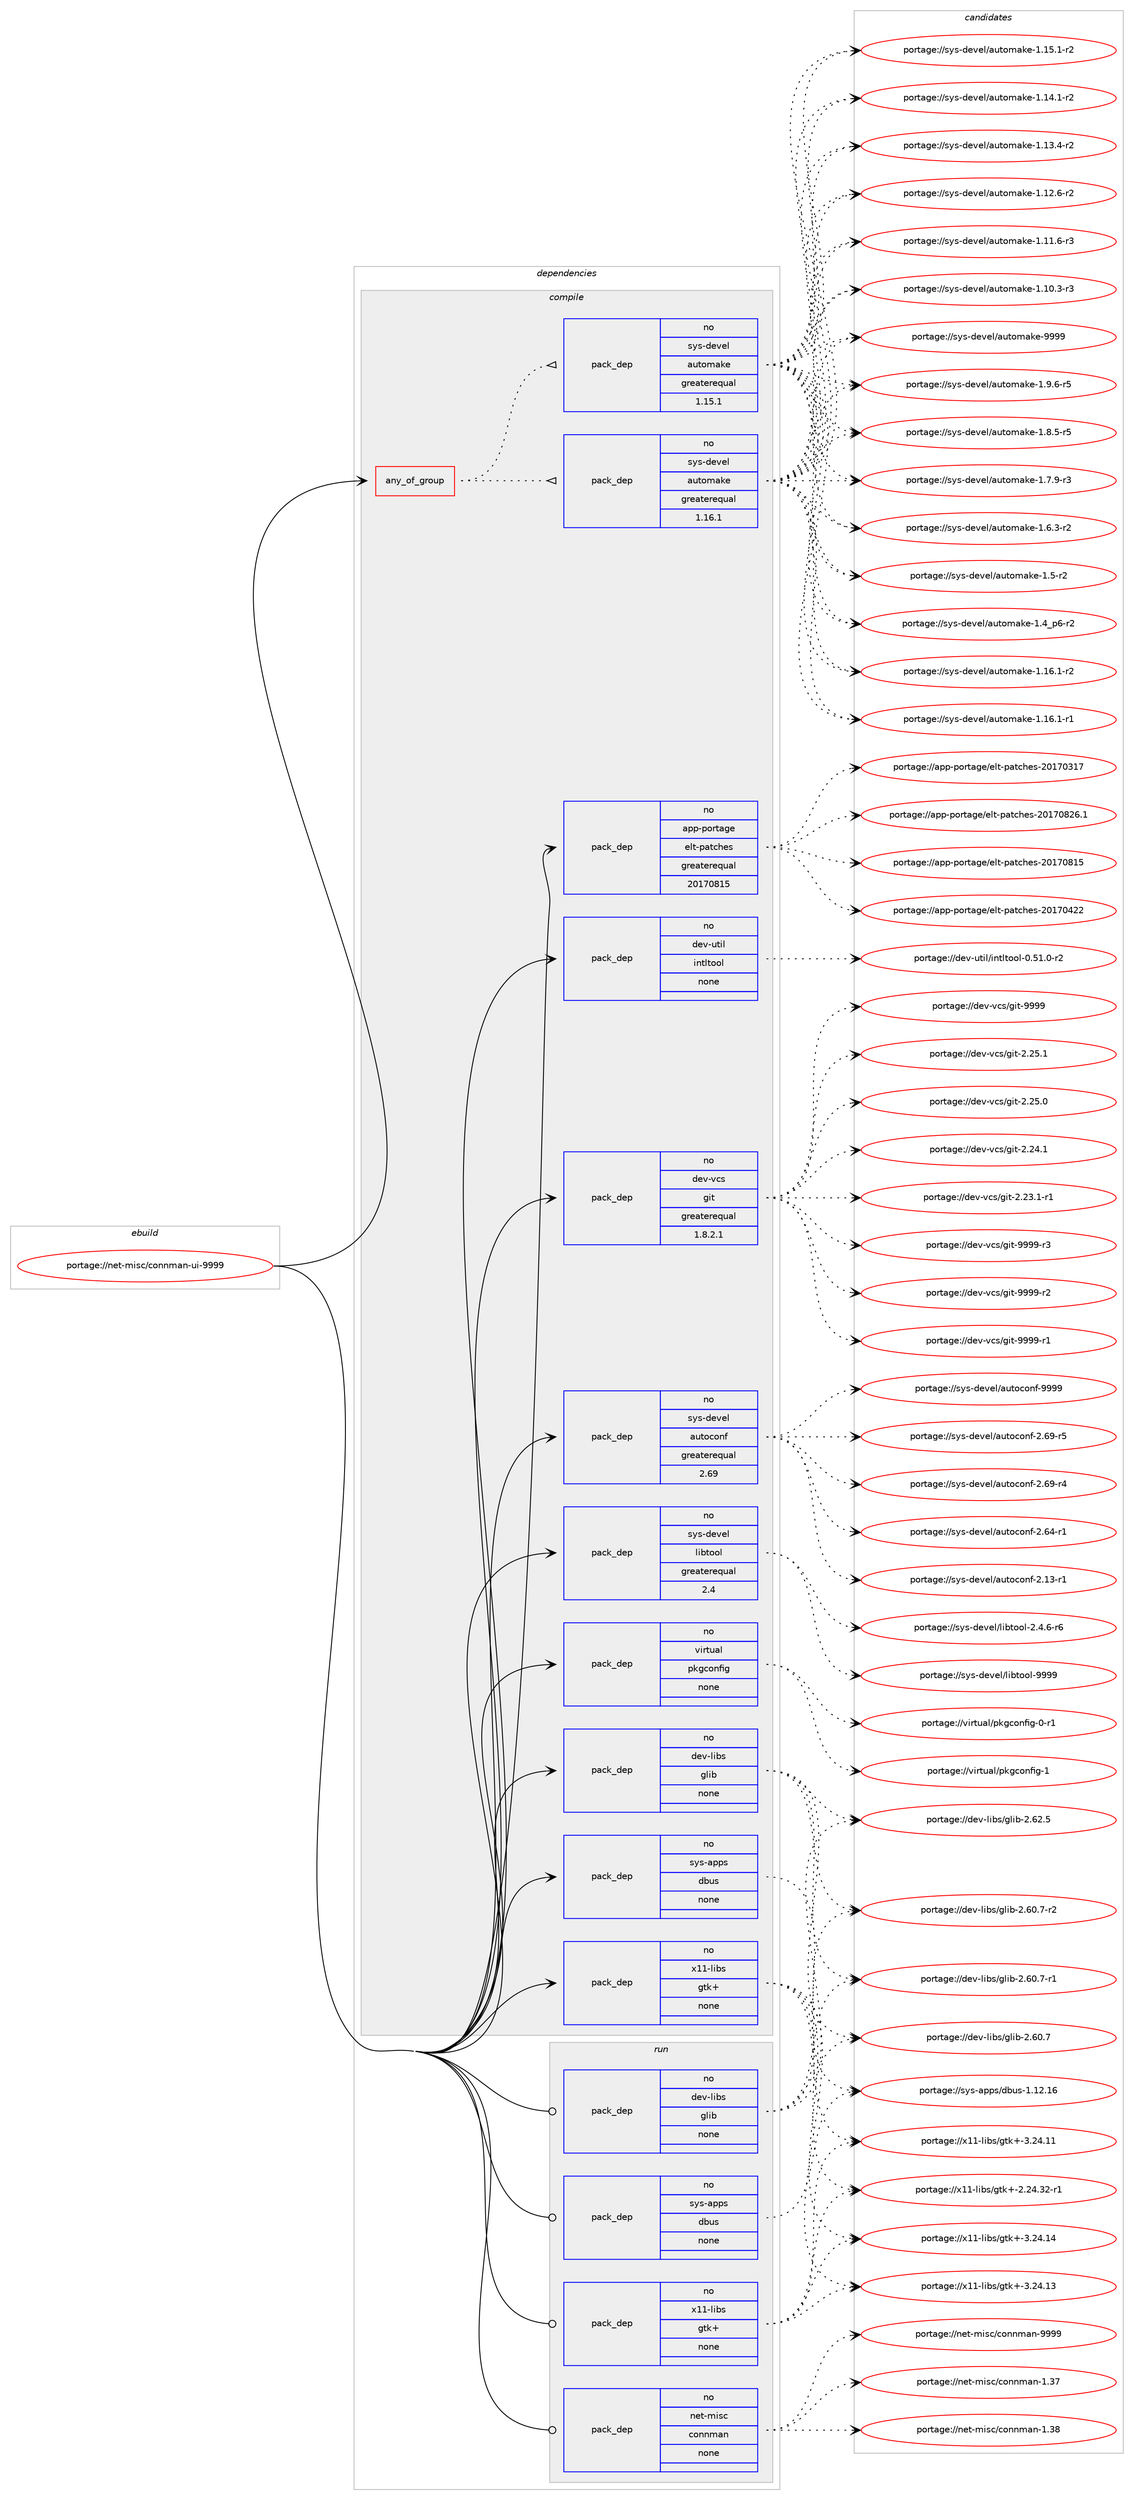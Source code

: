 digraph prolog {

# *************
# Graph options
# *************

newrank=true;
concentrate=true;
compound=true;
graph [rankdir=LR,fontname=Helvetica,fontsize=10,ranksep=1.5];#, ranksep=2.5, nodesep=0.2];
edge  [arrowhead=vee];
node  [fontname=Helvetica,fontsize=10];

# **********
# The ebuild
# **********

subgraph cluster_leftcol {
color=gray;
rank=same;
label=<<i>ebuild</i>>;
id [label="portage://net-misc/connman-ui-9999", color=red, width=4, href="../net-misc/connman-ui-9999.svg"];
}

# ****************
# The dependencies
# ****************

subgraph cluster_midcol {
color=gray;
label=<<i>dependencies</i>>;
subgraph cluster_compile {
fillcolor="#eeeeee";
style=filled;
label=<<i>compile</i>>;
subgraph any1392 {
dependency75731 [label=<<TABLE BORDER="0" CELLBORDER="1" CELLSPACING="0" CELLPADDING="4"><TR><TD CELLPADDING="10">any_of_group</TD></TR></TABLE>>, shape=none, color=red];subgraph pack58747 {
dependency75732 [label=<<TABLE BORDER="0" CELLBORDER="1" CELLSPACING="0" CELLPADDING="4" WIDTH="220"><TR><TD ROWSPAN="6" CELLPADDING="30">pack_dep</TD></TR><TR><TD WIDTH="110">no</TD></TR><TR><TD>sys-devel</TD></TR><TR><TD>automake</TD></TR><TR><TD>greaterequal</TD></TR><TR><TD>1.16.1</TD></TR></TABLE>>, shape=none, color=blue];
}
dependency75731:e -> dependency75732:w [weight=20,style="dotted",arrowhead="oinv"];
subgraph pack58748 {
dependency75733 [label=<<TABLE BORDER="0" CELLBORDER="1" CELLSPACING="0" CELLPADDING="4" WIDTH="220"><TR><TD ROWSPAN="6" CELLPADDING="30">pack_dep</TD></TR><TR><TD WIDTH="110">no</TD></TR><TR><TD>sys-devel</TD></TR><TR><TD>automake</TD></TR><TR><TD>greaterequal</TD></TR><TR><TD>1.15.1</TD></TR></TABLE>>, shape=none, color=blue];
}
dependency75731:e -> dependency75733:w [weight=20,style="dotted",arrowhead="oinv"];
}
id:e -> dependency75731:w [weight=20,style="solid",arrowhead="vee"];
subgraph pack58749 {
dependency75734 [label=<<TABLE BORDER="0" CELLBORDER="1" CELLSPACING="0" CELLPADDING="4" WIDTH="220"><TR><TD ROWSPAN="6" CELLPADDING="30">pack_dep</TD></TR><TR><TD WIDTH="110">no</TD></TR><TR><TD>app-portage</TD></TR><TR><TD>elt-patches</TD></TR><TR><TD>greaterequal</TD></TR><TR><TD>20170815</TD></TR></TABLE>>, shape=none, color=blue];
}
id:e -> dependency75734:w [weight=20,style="solid",arrowhead="vee"];
subgraph pack58750 {
dependency75735 [label=<<TABLE BORDER="0" CELLBORDER="1" CELLSPACING="0" CELLPADDING="4" WIDTH="220"><TR><TD ROWSPAN="6" CELLPADDING="30">pack_dep</TD></TR><TR><TD WIDTH="110">no</TD></TR><TR><TD>dev-libs</TD></TR><TR><TD>glib</TD></TR><TR><TD>none</TD></TR><TR><TD></TD></TR></TABLE>>, shape=none, color=blue];
}
id:e -> dependency75735:w [weight=20,style="solid",arrowhead="vee"];
subgraph pack58751 {
dependency75736 [label=<<TABLE BORDER="0" CELLBORDER="1" CELLSPACING="0" CELLPADDING="4" WIDTH="220"><TR><TD ROWSPAN="6" CELLPADDING="30">pack_dep</TD></TR><TR><TD WIDTH="110">no</TD></TR><TR><TD>dev-util</TD></TR><TR><TD>intltool</TD></TR><TR><TD>none</TD></TR><TR><TD></TD></TR></TABLE>>, shape=none, color=blue];
}
id:e -> dependency75736:w [weight=20,style="solid",arrowhead="vee"];
subgraph pack58752 {
dependency75737 [label=<<TABLE BORDER="0" CELLBORDER="1" CELLSPACING="0" CELLPADDING="4" WIDTH="220"><TR><TD ROWSPAN="6" CELLPADDING="30">pack_dep</TD></TR><TR><TD WIDTH="110">no</TD></TR><TR><TD>dev-vcs</TD></TR><TR><TD>git</TD></TR><TR><TD>greaterequal</TD></TR><TR><TD>1.8.2.1</TD></TR></TABLE>>, shape=none, color=blue];
}
id:e -> dependency75737:w [weight=20,style="solid",arrowhead="vee"];
subgraph pack58753 {
dependency75738 [label=<<TABLE BORDER="0" CELLBORDER="1" CELLSPACING="0" CELLPADDING="4" WIDTH="220"><TR><TD ROWSPAN="6" CELLPADDING="30">pack_dep</TD></TR><TR><TD WIDTH="110">no</TD></TR><TR><TD>sys-apps</TD></TR><TR><TD>dbus</TD></TR><TR><TD>none</TD></TR><TR><TD></TD></TR></TABLE>>, shape=none, color=blue];
}
id:e -> dependency75738:w [weight=20,style="solid",arrowhead="vee"];
subgraph pack58754 {
dependency75739 [label=<<TABLE BORDER="0" CELLBORDER="1" CELLSPACING="0" CELLPADDING="4" WIDTH="220"><TR><TD ROWSPAN="6" CELLPADDING="30">pack_dep</TD></TR><TR><TD WIDTH="110">no</TD></TR><TR><TD>sys-devel</TD></TR><TR><TD>autoconf</TD></TR><TR><TD>greaterequal</TD></TR><TR><TD>2.69</TD></TR></TABLE>>, shape=none, color=blue];
}
id:e -> dependency75739:w [weight=20,style="solid",arrowhead="vee"];
subgraph pack58755 {
dependency75740 [label=<<TABLE BORDER="0" CELLBORDER="1" CELLSPACING="0" CELLPADDING="4" WIDTH="220"><TR><TD ROWSPAN="6" CELLPADDING="30">pack_dep</TD></TR><TR><TD WIDTH="110">no</TD></TR><TR><TD>sys-devel</TD></TR><TR><TD>libtool</TD></TR><TR><TD>greaterequal</TD></TR><TR><TD>2.4</TD></TR></TABLE>>, shape=none, color=blue];
}
id:e -> dependency75740:w [weight=20,style="solid",arrowhead="vee"];
subgraph pack58756 {
dependency75741 [label=<<TABLE BORDER="0" CELLBORDER="1" CELLSPACING="0" CELLPADDING="4" WIDTH="220"><TR><TD ROWSPAN="6" CELLPADDING="30">pack_dep</TD></TR><TR><TD WIDTH="110">no</TD></TR><TR><TD>virtual</TD></TR><TR><TD>pkgconfig</TD></TR><TR><TD>none</TD></TR><TR><TD></TD></TR></TABLE>>, shape=none, color=blue];
}
id:e -> dependency75741:w [weight=20,style="solid",arrowhead="vee"];
subgraph pack58757 {
dependency75742 [label=<<TABLE BORDER="0" CELLBORDER="1" CELLSPACING="0" CELLPADDING="4" WIDTH="220"><TR><TD ROWSPAN="6" CELLPADDING="30">pack_dep</TD></TR><TR><TD WIDTH="110">no</TD></TR><TR><TD>x11-libs</TD></TR><TR><TD>gtk+</TD></TR><TR><TD>none</TD></TR><TR><TD></TD></TR></TABLE>>, shape=none, color=blue];
}
id:e -> dependency75742:w [weight=20,style="solid",arrowhead="vee"];
}
subgraph cluster_compileandrun {
fillcolor="#eeeeee";
style=filled;
label=<<i>compile and run</i>>;
}
subgraph cluster_run {
fillcolor="#eeeeee";
style=filled;
label=<<i>run</i>>;
subgraph pack58758 {
dependency75743 [label=<<TABLE BORDER="0" CELLBORDER="1" CELLSPACING="0" CELLPADDING="4" WIDTH="220"><TR><TD ROWSPAN="6" CELLPADDING="30">pack_dep</TD></TR><TR><TD WIDTH="110">no</TD></TR><TR><TD>dev-libs</TD></TR><TR><TD>glib</TD></TR><TR><TD>none</TD></TR><TR><TD></TD></TR></TABLE>>, shape=none, color=blue];
}
id:e -> dependency75743:w [weight=20,style="solid",arrowhead="odot"];
subgraph pack58759 {
dependency75744 [label=<<TABLE BORDER="0" CELLBORDER="1" CELLSPACING="0" CELLPADDING="4" WIDTH="220"><TR><TD ROWSPAN="6" CELLPADDING="30">pack_dep</TD></TR><TR><TD WIDTH="110">no</TD></TR><TR><TD>net-misc</TD></TR><TR><TD>connman</TD></TR><TR><TD>none</TD></TR><TR><TD></TD></TR></TABLE>>, shape=none, color=blue];
}
id:e -> dependency75744:w [weight=20,style="solid",arrowhead="odot"];
subgraph pack58760 {
dependency75745 [label=<<TABLE BORDER="0" CELLBORDER="1" CELLSPACING="0" CELLPADDING="4" WIDTH="220"><TR><TD ROWSPAN="6" CELLPADDING="30">pack_dep</TD></TR><TR><TD WIDTH="110">no</TD></TR><TR><TD>sys-apps</TD></TR><TR><TD>dbus</TD></TR><TR><TD>none</TD></TR><TR><TD></TD></TR></TABLE>>, shape=none, color=blue];
}
id:e -> dependency75745:w [weight=20,style="solid",arrowhead="odot"];
subgraph pack58761 {
dependency75746 [label=<<TABLE BORDER="0" CELLBORDER="1" CELLSPACING="0" CELLPADDING="4" WIDTH="220"><TR><TD ROWSPAN="6" CELLPADDING="30">pack_dep</TD></TR><TR><TD WIDTH="110">no</TD></TR><TR><TD>x11-libs</TD></TR><TR><TD>gtk+</TD></TR><TR><TD>none</TD></TR><TR><TD></TD></TR></TABLE>>, shape=none, color=blue];
}
id:e -> dependency75746:w [weight=20,style="solid",arrowhead="odot"];
}
}

# **************
# The candidates
# **************

subgraph cluster_choices {
rank=same;
color=gray;
label=<<i>candidates</i>>;

subgraph choice58747 {
color=black;
nodesep=1;
choice115121115451001011181011084797117116111109971071014557575757 [label="portage://sys-devel/automake-9999", color=red, width=4,href="../sys-devel/automake-9999.svg"];
choice115121115451001011181011084797117116111109971071014549465746544511453 [label="portage://sys-devel/automake-1.9.6-r5", color=red, width=4,href="../sys-devel/automake-1.9.6-r5.svg"];
choice115121115451001011181011084797117116111109971071014549465646534511453 [label="portage://sys-devel/automake-1.8.5-r5", color=red, width=4,href="../sys-devel/automake-1.8.5-r5.svg"];
choice115121115451001011181011084797117116111109971071014549465546574511451 [label="portage://sys-devel/automake-1.7.9-r3", color=red, width=4,href="../sys-devel/automake-1.7.9-r3.svg"];
choice115121115451001011181011084797117116111109971071014549465446514511450 [label="portage://sys-devel/automake-1.6.3-r2", color=red, width=4,href="../sys-devel/automake-1.6.3-r2.svg"];
choice11512111545100101118101108479711711611110997107101454946534511450 [label="portage://sys-devel/automake-1.5-r2", color=red, width=4,href="../sys-devel/automake-1.5-r2.svg"];
choice115121115451001011181011084797117116111109971071014549465295112544511450 [label="portage://sys-devel/automake-1.4_p6-r2", color=red, width=4,href="../sys-devel/automake-1.4_p6-r2.svg"];
choice11512111545100101118101108479711711611110997107101454946495446494511450 [label="portage://sys-devel/automake-1.16.1-r2", color=red, width=4,href="../sys-devel/automake-1.16.1-r2.svg"];
choice11512111545100101118101108479711711611110997107101454946495446494511449 [label="portage://sys-devel/automake-1.16.1-r1", color=red, width=4,href="../sys-devel/automake-1.16.1-r1.svg"];
choice11512111545100101118101108479711711611110997107101454946495346494511450 [label="portage://sys-devel/automake-1.15.1-r2", color=red, width=4,href="../sys-devel/automake-1.15.1-r2.svg"];
choice11512111545100101118101108479711711611110997107101454946495246494511450 [label="portage://sys-devel/automake-1.14.1-r2", color=red, width=4,href="../sys-devel/automake-1.14.1-r2.svg"];
choice11512111545100101118101108479711711611110997107101454946495146524511450 [label="portage://sys-devel/automake-1.13.4-r2", color=red, width=4,href="../sys-devel/automake-1.13.4-r2.svg"];
choice11512111545100101118101108479711711611110997107101454946495046544511450 [label="portage://sys-devel/automake-1.12.6-r2", color=red, width=4,href="../sys-devel/automake-1.12.6-r2.svg"];
choice11512111545100101118101108479711711611110997107101454946494946544511451 [label="portage://sys-devel/automake-1.11.6-r3", color=red, width=4,href="../sys-devel/automake-1.11.6-r3.svg"];
choice11512111545100101118101108479711711611110997107101454946494846514511451 [label="portage://sys-devel/automake-1.10.3-r3", color=red, width=4,href="../sys-devel/automake-1.10.3-r3.svg"];
dependency75732:e -> choice115121115451001011181011084797117116111109971071014557575757:w [style=dotted,weight="100"];
dependency75732:e -> choice115121115451001011181011084797117116111109971071014549465746544511453:w [style=dotted,weight="100"];
dependency75732:e -> choice115121115451001011181011084797117116111109971071014549465646534511453:w [style=dotted,weight="100"];
dependency75732:e -> choice115121115451001011181011084797117116111109971071014549465546574511451:w [style=dotted,weight="100"];
dependency75732:e -> choice115121115451001011181011084797117116111109971071014549465446514511450:w [style=dotted,weight="100"];
dependency75732:e -> choice11512111545100101118101108479711711611110997107101454946534511450:w [style=dotted,weight="100"];
dependency75732:e -> choice115121115451001011181011084797117116111109971071014549465295112544511450:w [style=dotted,weight="100"];
dependency75732:e -> choice11512111545100101118101108479711711611110997107101454946495446494511450:w [style=dotted,weight="100"];
dependency75732:e -> choice11512111545100101118101108479711711611110997107101454946495446494511449:w [style=dotted,weight="100"];
dependency75732:e -> choice11512111545100101118101108479711711611110997107101454946495346494511450:w [style=dotted,weight="100"];
dependency75732:e -> choice11512111545100101118101108479711711611110997107101454946495246494511450:w [style=dotted,weight="100"];
dependency75732:e -> choice11512111545100101118101108479711711611110997107101454946495146524511450:w [style=dotted,weight="100"];
dependency75732:e -> choice11512111545100101118101108479711711611110997107101454946495046544511450:w [style=dotted,weight="100"];
dependency75732:e -> choice11512111545100101118101108479711711611110997107101454946494946544511451:w [style=dotted,weight="100"];
dependency75732:e -> choice11512111545100101118101108479711711611110997107101454946494846514511451:w [style=dotted,weight="100"];
}
subgraph choice58748 {
color=black;
nodesep=1;
choice115121115451001011181011084797117116111109971071014557575757 [label="portage://sys-devel/automake-9999", color=red, width=4,href="../sys-devel/automake-9999.svg"];
choice115121115451001011181011084797117116111109971071014549465746544511453 [label="portage://sys-devel/automake-1.9.6-r5", color=red, width=4,href="../sys-devel/automake-1.9.6-r5.svg"];
choice115121115451001011181011084797117116111109971071014549465646534511453 [label="portage://sys-devel/automake-1.8.5-r5", color=red, width=4,href="../sys-devel/automake-1.8.5-r5.svg"];
choice115121115451001011181011084797117116111109971071014549465546574511451 [label="portage://sys-devel/automake-1.7.9-r3", color=red, width=4,href="../sys-devel/automake-1.7.9-r3.svg"];
choice115121115451001011181011084797117116111109971071014549465446514511450 [label="portage://sys-devel/automake-1.6.3-r2", color=red, width=4,href="../sys-devel/automake-1.6.3-r2.svg"];
choice11512111545100101118101108479711711611110997107101454946534511450 [label="portage://sys-devel/automake-1.5-r2", color=red, width=4,href="../sys-devel/automake-1.5-r2.svg"];
choice115121115451001011181011084797117116111109971071014549465295112544511450 [label="portage://sys-devel/automake-1.4_p6-r2", color=red, width=4,href="../sys-devel/automake-1.4_p6-r2.svg"];
choice11512111545100101118101108479711711611110997107101454946495446494511450 [label="portage://sys-devel/automake-1.16.1-r2", color=red, width=4,href="../sys-devel/automake-1.16.1-r2.svg"];
choice11512111545100101118101108479711711611110997107101454946495446494511449 [label="portage://sys-devel/automake-1.16.1-r1", color=red, width=4,href="../sys-devel/automake-1.16.1-r1.svg"];
choice11512111545100101118101108479711711611110997107101454946495346494511450 [label="portage://sys-devel/automake-1.15.1-r2", color=red, width=4,href="../sys-devel/automake-1.15.1-r2.svg"];
choice11512111545100101118101108479711711611110997107101454946495246494511450 [label="portage://sys-devel/automake-1.14.1-r2", color=red, width=4,href="../sys-devel/automake-1.14.1-r2.svg"];
choice11512111545100101118101108479711711611110997107101454946495146524511450 [label="portage://sys-devel/automake-1.13.4-r2", color=red, width=4,href="../sys-devel/automake-1.13.4-r2.svg"];
choice11512111545100101118101108479711711611110997107101454946495046544511450 [label="portage://sys-devel/automake-1.12.6-r2", color=red, width=4,href="../sys-devel/automake-1.12.6-r2.svg"];
choice11512111545100101118101108479711711611110997107101454946494946544511451 [label="portage://sys-devel/automake-1.11.6-r3", color=red, width=4,href="../sys-devel/automake-1.11.6-r3.svg"];
choice11512111545100101118101108479711711611110997107101454946494846514511451 [label="portage://sys-devel/automake-1.10.3-r3", color=red, width=4,href="../sys-devel/automake-1.10.3-r3.svg"];
dependency75733:e -> choice115121115451001011181011084797117116111109971071014557575757:w [style=dotted,weight="100"];
dependency75733:e -> choice115121115451001011181011084797117116111109971071014549465746544511453:w [style=dotted,weight="100"];
dependency75733:e -> choice115121115451001011181011084797117116111109971071014549465646534511453:w [style=dotted,weight="100"];
dependency75733:e -> choice115121115451001011181011084797117116111109971071014549465546574511451:w [style=dotted,weight="100"];
dependency75733:e -> choice115121115451001011181011084797117116111109971071014549465446514511450:w [style=dotted,weight="100"];
dependency75733:e -> choice11512111545100101118101108479711711611110997107101454946534511450:w [style=dotted,weight="100"];
dependency75733:e -> choice115121115451001011181011084797117116111109971071014549465295112544511450:w [style=dotted,weight="100"];
dependency75733:e -> choice11512111545100101118101108479711711611110997107101454946495446494511450:w [style=dotted,weight="100"];
dependency75733:e -> choice11512111545100101118101108479711711611110997107101454946495446494511449:w [style=dotted,weight="100"];
dependency75733:e -> choice11512111545100101118101108479711711611110997107101454946495346494511450:w [style=dotted,weight="100"];
dependency75733:e -> choice11512111545100101118101108479711711611110997107101454946495246494511450:w [style=dotted,weight="100"];
dependency75733:e -> choice11512111545100101118101108479711711611110997107101454946495146524511450:w [style=dotted,weight="100"];
dependency75733:e -> choice11512111545100101118101108479711711611110997107101454946495046544511450:w [style=dotted,weight="100"];
dependency75733:e -> choice11512111545100101118101108479711711611110997107101454946494946544511451:w [style=dotted,weight="100"];
dependency75733:e -> choice11512111545100101118101108479711711611110997107101454946494846514511451:w [style=dotted,weight="100"];
}
subgraph choice58749 {
color=black;
nodesep=1;
choice971121124511211111411697103101471011081164511297116991041011154550484955485650544649 [label="portage://app-portage/elt-patches-20170826.1", color=red, width=4,href="../app-portage/elt-patches-20170826.1.svg"];
choice97112112451121111141169710310147101108116451129711699104101115455048495548564953 [label="portage://app-portage/elt-patches-20170815", color=red, width=4,href="../app-portage/elt-patches-20170815.svg"];
choice97112112451121111141169710310147101108116451129711699104101115455048495548525050 [label="portage://app-portage/elt-patches-20170422", color=red, width=4,href="../app-portage/elt-patches-20170422.svg"];
choice97112112451121111141169710310147101108116451129711699104101115455048495548514955 [label="portage://app-portage/elt-patches-20170317", color=red, width=4,href="../app-portage/elt-patches-20170317.svg"];
dependency75734:e -> choice971121124511211111411697103101471011081164511297116991041011154550484955485650544649:w [style=dotted,weight="100"];
dependency75734:e -> choice97112112451121111141169710310147101108116451129711699104101115455048495548564953:w [style=dotted,weight="100"];
dependency75734:e -> choice97112112451121111141169710310147101108116451129711699104101115455048495548525050:w [style=dotted,weight="100"];
dependency75734:e -> choice97112112451121111141169710310147101108116451129711699104101115455048495548514955:w [style=dotted,weight="100"];
}
subgraph choice58750 {
color=black;
nodesep=1;
choice1001011184510810598115471031081059845504654504653 [label="portage://dev-libs/glib-2.62.5", color=red, width=4,href="../dev-libs/glib-2.62.5.svg"];
choice10010111845108105981154710310810598455046544846554511450 [label="portage://dev-libs/glib-2.60.7-r2", color=red, width=4,href="../dev-libs/glib-2.60.7-r2.svg"];
choice10010111845108105981154710310810598455046544846554511449 [label="portage://dev-libs/glib-2.60.7-r1", color=red, width=4,href="../dev-libs/glib-2.60.7-r1.svg"];
choice1001011184510810598115471031081059845504654484655 [label="portage://dev-libs/glib-2.60.7", color=red, width=4,href="../dev-libs/glib-2.60.7.svg"];
dependency75735:e -> choice1001011184510810598115471031081059845504654504653:w [style=dotted,weight="100"];
dependency75735:e -> choice10010111845108105981154710310810598455046544846554511450:w [style=dotted,weight="100"];
dependency75735:e -> choice10010111845108105981154710310810598455046544846554511449:w [style=dotted,weight="100"];
dependency75735:e -> choice1001011184510810598115471031081059845504654484655:w [style=dotted,weight="100"];
}
subgraph choice58751 {
color=black;
nodesep=1;
choice1001011184511711610510847105110116108116111111108454846534946484511450 [label="portage://dev-util/intltool-0.51.0-r2", color=red, width=4,href="../dev-util/intltool-0.51.0-r2.svg"];
dependency75736:e -> choice1001011184511711610510847105110116108116111111108454846534946484511450:w [style=dotted,weight="100"];
}
subgraph choice58752 {
color=black;
nodesep=1;
choice10010111845118991154710310511645575757574511451 [label="portage://dev-vcs/git-9999-r3", color=red, width=4,href="../dev-vcs/git-9999-r3.svg"];
choice10010111845118991154710310511645575757574511450 [label="portage://dev-vcs/git-9999-r2", color=red, width=4,href="../dev-vcs/git-9999-r2.svg"];
choice10010111845118991154710310511645575757574511449 [label="portage://dev-vcs/git-9999-r1", color=red, width=4,href="../dev-vcs/git-9999-r1.svg"];
choice1001011184511899115471031051164557575757 [label="portage://dev-vcs/git-9999", color=red, width=4,href="../dev-vcs/git-9999.svg"];
choice10010111845118991154710310511645504650534649 [label="portage://dev-vcs/git-2.25.1", color=red, width=4,href="../dev-vcs/git-2.25.1.svg"];
choice10010111845118991154710310511645504650534648 [label="portage://dev-vcs/git-2.25.0", color=red, width=4,href="../dev-vcs/git-2.25.0.svg"];
choice10010111845118991154710310511645504650524649 [label="portage://dev-vcs/git-2.24.1", color=red, width=4,href="../dev-vcs/git-2.24.1.svg"];
choice100101118451189911547103105116455046505146494511449 [label="portage://dev-vcs/git-2.23.1-r1", color=red, width=4,href="../dev-vcs/git-2.23.1-r1.svg"];
dependency75737:e -> choice10010111845118991154710310511645575757574511451:w [style=dotted,weight="100"];
dependency75737:e -> choice10010111845118991154710310511645575757574511450:w [style=dotted,weight="100"];
dependency75737:e -> choice10010111845118991154710310511645575757574511449:w [style=dotted,weight="100"];
dependency75737:e -> choice1001011184511899115471031051164557575757:w [style=dotted,weight="100"];
dependency75737:e -> choice10010111845118991154710310511645504650534649:w [style=dotted,weight="100"];
dependency75737:e -> choice10010111845118991154710310511645504650534648:w [style=dotted,weight="100"];
dependency75737:e -> choice10010111845118991154710310511645504650524649:w [style=dotted,weight="100"];
dependency75737:e -> choice100101118451189911547103105116455046505146494511449:w [style=dotted,weight="100"];
}
subgraph choice58753 {
color=black;
nodesep=1;
choice115121115459711211211547100981171154549464950464954 [label="portage://sys-apps/dbus-1.12.16", color=red, width=4,href="../sys-apps/dbus-1.12.16.svg"];
dependency75738:e -> choice115121115459711211211547100981171154549464950464954:w [style=dotted,weight="100"];
}
subgraph choice58754 {
color=black;
nodesep=1;
choice115121115451001011181011084797117116111991111101024557575757 [label="portage://sys-devel/autoconf-9999", color=red, width=4,href="../sys-devel/autoconf-9999.svg"];
choice1151211154510010111810110847971171161119911111010245504654574511453 [label="portage://sys-devel/autoconf-2.69-r5", color=red, width=4,href="../sys-devel/autoconf-2.69-r5.svg"];
choice1151211154510010111810110847971171161119911111010245504654574511452 [label="portage://sys-devel/autoconf-2.69-r4", color=red, width=4,href="../sys-devel/autoconf-2.69-r4.svg"];
choice1151211154510010111810110847971171161119911111010245504654524511449 [label="portage://sys-devel/autoconf-2.64-r1", color=red, width=4,href="../sys-devel/autoconf-2.64-r1.svg"];
choice1151211154510010111810110847971171161119911111010245504649514511449 [label="portage://sys-devel/autoconf-2.13-r1", color=red, width=4,href="../sys-devel/autoconf-2.13-r1.svg"];
dependency75739:e -> choice115121115451001011181011084797117116111991111101024557575757:w [style=dotted,weight="100"];
dependency75739:e -> choice1151211154510010111810110847971171161119911111010245504654574511453:w [style=dotted,weight="100"];
dependency75739:e -> choice1151211154510010111810110847971171161119911111010245504654574511452:w [style=dotted,weight="100"];
dependency75739:e -> choice1151211154510010111810110847971171161119911111010245504654524511449:w [style=dotted,weight="100"];
dependency75739:e -> choice1151211154510010111810110847971171161119911111010245504649514511449:w [style=dotted,weight="100"];
}
subgraph choice58755 {
color=black;
nodesep=1;
choice1151211154510010111810110847108105981161111111084557575757 [label="portage://sys-devel/libtool-9999", color=red, width=4,href="../sys-devel/libtool-9999.svg"];
choice1151211154510010111810110847108105981161111111084550465246544511454 [label="portage://sys-devel/libtool-2.4.6-r6", color=red, width=4,href="../sys-devel/libtool-2.4.6-r6.svg"];
dependency75740:e -> choice1151211154510010111810110847108105981161111111084557575757:w [style=dotted,weight="100"];
dependency75740:e -> choice1151211154510010111810110847108105981161111111084550465246544511454:w [style=dotted,weight="100"];
}
subgraph choice58756 {
color=black;
nodesep=1;
choice1181051141161179710847112107103991111101021051034549 [label="portage://virtual/pkgconfig-1", color=red, width=4,href="../virtual/pkgconfig-1.svg"];
choice11810511411611797108471121071039911111010210510345484511449 [label="portage://virtual/pkgconfig-0-r1", color=red, width=4,href="../virtual/pkgconfig-0-r1.svg"];
dependency75741:e -> choice1181051141161179710847112107103991111101021051034549:w [style=dotted,weight="100"];
dependency75741:e -> choice11810511411611797108471121071039911111010210510345484511449:w [style=dotted,weight="100"];
}
subgraph choice58757 {
color=black;
nodesep=1;
choice1204949451081059811547103116107434551465052464952 [label="portage://x11-libs/gtk+-3.24.14", color=red, width=4,href="../x11-libs/gtk+-3.24.14.svg"];
choice1204949451081059811547103116107434551465052464951 [label="portage://x11-libs/gtk+-3.24.13", color=red, width=4,href="../x11-libs/gtk+-3.24.13.svg"];
choice1204949451081059811547103116107434551465052464949 [label="portage://x11-libs/gtk+-3.24.11", color=red, width=4,href="../x11-libs/gtk+-3.24.11.svg"];
choice12049494510810598115471031161074345504650524651504511449 [label="portage://x11-libs/gtk+-2.24.32-r1", color=red, width=4,href="../x11-libs/gtk+-2.24.32-r1.svg"];
dependency75742:e -> choice1204949451081059811547103116107434551465052464952:w [style=dotted,weight="100"];
dependency75742:e -> choice1204949451081059811547103116107434551465052464951:w [style=dotted,weight="100"];
dependency75742:e -> choice1204949451081059811547103116107434551465052464949:w [style=dotted,weight="100"];
dependency75742:e -> choice12049494510810598115471031161074345504650524651504511449:w [style=dotted,weight="100"];
}
subgraph choice58758 {
color=black;
nodesep=1;
choice1001011184510810598115471031081059845504654504653 [label="portage://dev-libs/glib-2.62.5", color=red, width=4,href="../dev-libs/glib-2.62.5.svg"];
choice10010111845108105981154710310810598455046544846554511450 [label="portage://dev-libs/glib-2.60.7-r2", color=red, width=4,href="../dev-libs/glib-2.60.7-r2.svg"];
choice10010111845108105981154710310810598455046544846554511449 [label="portage://dev-libs/glib-2.60.7-r1", color=red, width=4,href="../dev-libs/glib-2.60.7-r1.svg"];
choice1001011184510810598115471031081059845504654484655 [label="portage://dev-libs/glib-2.60.7", color=red, width=4,href="../dev-libs/glib-2.60.7.svg"];
dependency75743:e -> choice1001011184510810598115471031081059845504654504653:w [style=dotted,weight="100"];
dependency75743:e -> choice10010111845108105981154710310810598455046544846554511450:w [style=dotted,weight="100"];
dependency75743:e -> choice10010111845108105981154710310810598455046544846554511449:w [style=dotted,weight="100"];
dependency75743:e -> choice1001011184510810598115471031081059845504654484655:w [style=dotted,weight="100"];
}
subgraph choice58759 {
color=black;
nodesep=1;
choice11010111645109105115994799111110110109971104557575757 [label="portage://net-misc/connman-9999", color=red, width=4,href="../net-misc/connman-9999.svg"];
choice11010111645109105115994799111110110109971104549465156 [label="portage://net-misc/connman-1.38", color=red, width=4,href="../net-misc/connman-1.38.svg"];
choice11010111645109105115994799111110110109971104549465155 [label="portage://net-misc/connman-1.37", color=red, width=4,href="../net-misc/connman-1.37.svg"];
dependency75744:e -> choice11010111645109105115994799111110110109971104557575757:w [style=dotted,weight="100"];
dependency75744:e -> choice11010111645109105115994799111110110109971104549465156:w [style=dotted,weight="100"];
dependency75744:e -> choice11010111645109105115994799111110110109971104549465155:w [style=dotted,weight="100"];
}
subgraph choice58760 {
color=black;
nodesep=1;
choice115121115459711211211547100981171154549464950464954 [label="portage://sys-apps/dbus-1.12.16", color=red, width=4,href="../sys-apps/dbus-1.12.16.svg"];
dependency75745:e -> choice115121115459711211211547100981171154549464950464954:w [style=dotted,weight="100"];
}
subgraph choice58761 {
color=black;
nodesep=1;
choice1204949451081059811547103116107434551465052464952 [label="portage://x11-libs/gtk+-3.24.14", color=red, width=4,href="../x11-libs/gtk+-3.24.14.svg"];
choice1204949451081059811547103116107434551465052464951 [label="portage://x11-libs/gtk+-3.24.13", color=red, width=4,href="../x11-libs/gtk+-3.24.13.svg"];
choice1204949451081059811547103116107434551465052464949 [label="portage://x11-libs/gtk+-3.24.11", color=red, width=4,href="../x11-libs/gtk+-3.24.11.svg"];
choice12049494510810598115471031161074345504650524651504511449 [label="portage://x11-libs/gtk+-2.24.32-r1", color=red, width=4,href="../x11-libs/gtk+-2.24.32-r1.svg"];
dependency75746:e -> choice1204949451081059811547103116107434551465052464952:w [style=dotted,weight="100"];
dependency75746:e -> choice1204949451081059811547103116107434551465052464951:w [style=dotted,weight="100"];
dependency75746:e -> choice1204949451081059811547103116107434551465052464949:w [style=dotted,weight="100"];
dependency75746:e -> choice12049494510810598115471031161074345504650524651504511449:w [style=dotted,weight="100"];
}
}

}
